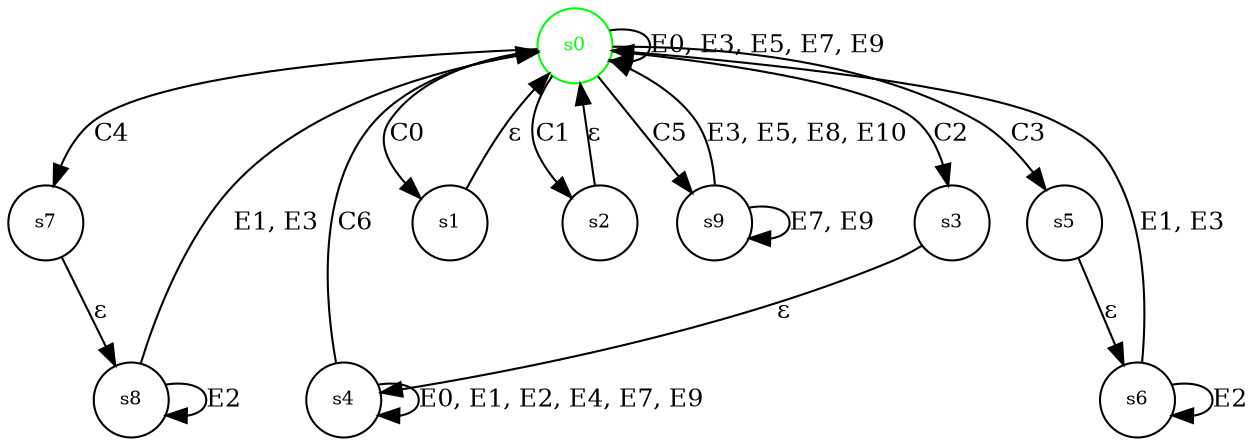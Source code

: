 
digraph ColumnResizing{
  node [shape = circle, fontsize = 9];
  edge [ fontsize = 12];

  s0 [label="s0" color = green, fontcolor = green,];
  s7 [label="s7"];
  s8 [label="s8"];
  s3 [label="s3"];
  s4 [label="s4"];
  s5 [label="s5"];
  s6 [label="s6"];

  s0 -> s0 [label = "E0, E3, E5, E7, E9"];
  s0 -> s1 [label = "C0"]
  s1 -> s0 [label = "&#949;"]
  s0 -> s2 [label = "C1"];
  s2 -> s0 [label = "&#949;"];
  s0 -> s7 [label = "C4"];
  s0 -> s3 [label = "C2"];
  s0 -> s5 [label = "C3"];
  s7 -> s8 [label = "&#949;"];
  s8 -> s8 [label = "E2"];
  s8 -> s0 [label = "E1, E3" ];
  s3 -> s4 [label = "&#949;"];
  s4 -> s4 [label = "E0, E1, E2, E4, E7, E9"];
  s4 -> s0 [label = "C6"];
  s5 -> s6 [label = "&#949;"];
  s6 -> s0 [label = "E1, E3"];
  s6 -> s6 [label = "E2"];
  s0 -> s9 [label = "C5"];
  s9 -> s9 [label = "E7, E9"];
  s9 -> s0 [label = "E3, E5, E8, E10"];
}

/**
Parameters:
originalTable (TableModel) - The model which is having its rows selected.

Fields:
selectedRows (ArrayTableModel) 
  - The model that keeps track of which rows are selected
highlightedRow (number) - The row currently highlighted
previousRow (number) - The last row that was current
currentRow (number) - The row the mouse is currently inside or 
  that the keyboard is focued on
isShiftDown (boolean) - Keeps trackXX of if SHIFT is down
isCtrlDown (boolean) - Keeps track of if CTRL is down
isMouseDown (boolean) - Keeps track of the left mouse button
isUpDown (boolean) - Keeps track of if the up key is down
isDownDown (boolean) - Keeps track of if the down key is down
isAdding (boolean) - Keeps track of if rows should be added

Initialization:
selectedRows = new ArrayTableModel()
for(row in OriginalTable) {
  selectedRows.add([false]);
}
if(originalTable.rowCount > 0) {
  add row 0 to selectedRows
}
hilightedRow = 0
previousRow = 0
currentRow = 0
isShiftDown = false
isCtrlDown = false
isMouseDown = false
isUpDown = false
isDownDown = false
isAdding = true

States:
s0: Starting state.
  if(!isMouseDown && !this.isDownDown && !this.isUpDown) {
    this.currentRow = this.hilightedRow;
  }
s1:
  hilightedRow = currentRow
s2:
  hilightedRow = 0;
  selectedRows = clear all true values
s3:
  selectedRows = clear all true values
  previousRow = highlightedRow
  isAdding = true;
s4: 
  if(currentRow >= previousRow && currentRow >= highlightedRow
      || currentRow <= previousRow && currentRow <= highlightedRow) {
    add rows from previousRow to currentRow
  } else {
    remove rows from previousRow to currentRow
  }
s5:
  highlightedRow = currentRow
  previousRow = highlightedRow
  if(current in selected[]) {
    isAdding = false;
  } else {
    isAdding = true;
  }
s6:
  if(isAdding) {
    if(currentRow >= previousRow && currentRow >= highlightedRow
        || currentRow <= previousRow && currentRow <= highlightedRow) {
      add rows from previousRow to currentRow
    } else {
      remove rows from previousRow to currentRow
    }
  } else {
    if(currentRow >= previousRow && currentRow >= highlightedRow
        || currentRow <= previousRow && currentRow <= highlightedRow) {
      add rows from previousRow to currentRow
    } else {
      remove rows from previousRow to currentRow
    }
  }
s7:
  selectedRows = clear all true values
  isAdding = true
  highlightedRow = currentRow
  previousRow = highlightedRow
  
s8:
  if(currentRow >= previousRow && currentRow >= highlightedRow
      || currentRow <= previousRow && currentRow <= highlightedRow) {
    add rows from previousRow to currentRow
  } else {
    remove rows from previousRow to currentRow
  }
s9:
  selectedRows = clear all true values
  highlightedRow = currentRow
  add hilightedRow to selectedRows

Conditions:
C0: hilightedRow === -1 && (isMouseDown)
C1: hilightedRow === -1 && (isUpDown || isDownDown)
C2: isShiftDown && (isMouseDown || isUpDown || isDownDown)
C3: isCtrlDown && isMouseDown
C4: !isShiftDown && !isCtrlDown && isMouseDown
C5: !isShiftDown && !isCtrlDown && (isUpDown || isDownDown)
C6: !isMouseDown && !isShiftDown

Events:
E0: Mouse Down
  isMouseDown = true
  currentRow = row
E1: Mouse Up
  isMouseDown = false
E2: Mouse Enters a row ()
  if(isMouseDown): 
    currentRow = row
E3: Shift Down
  isShiftDown = true
E4: Shift Up
  isShiftDown = false
E5: Ctrl Down
  isCtrlDown = true
E6: Ctrl Up
  isCtrlDown = false
E7: Up Button Down
  isUpDown = true
  if (currentRow != 0 && !isMouseDown):
    currentRow = currentRow - 1
E8: Up Button Up
  isUpDown = false
E9: Down Button Down
  isDownDown = true
  if(currentRow < selectedtable && !isMouseDown) {
    currentRow = currentRow + 1
  }
E10: Down Button Up
   isDownDown = false
*/
